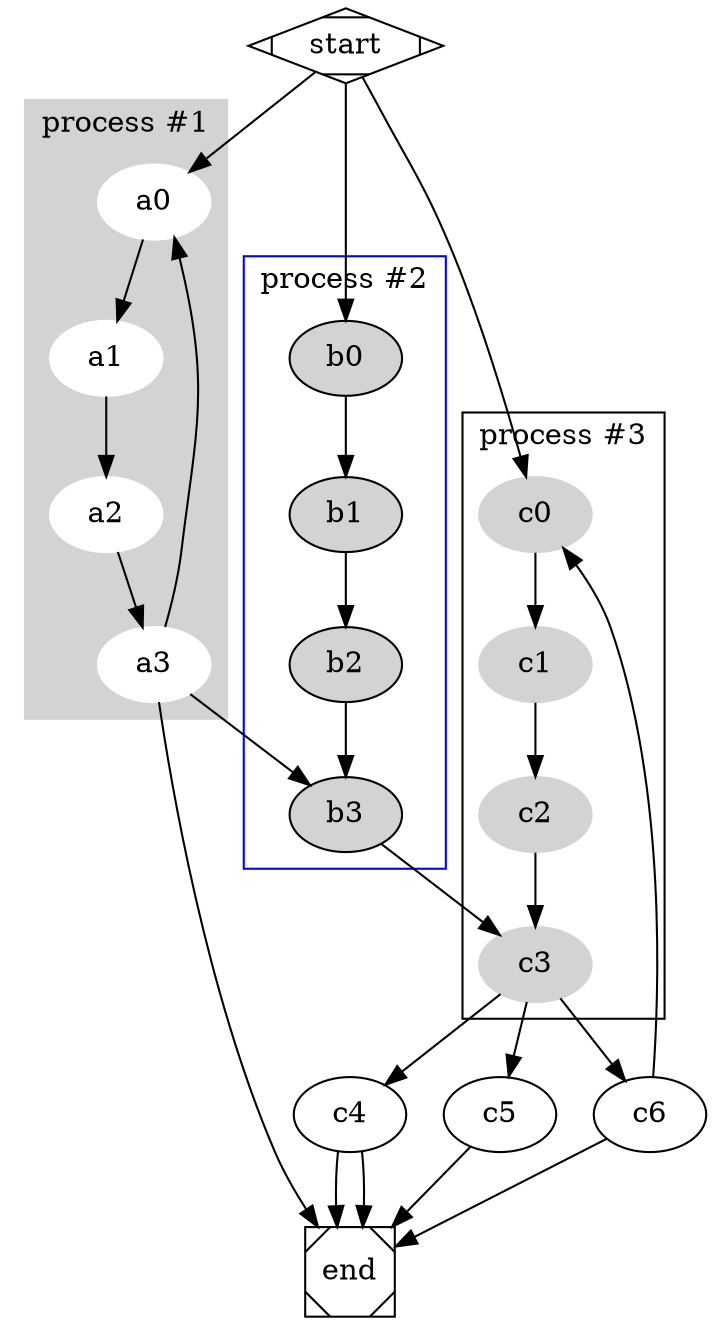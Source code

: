 digraph {

       // Display 1
    subgraph cluster_0  {
         style = filled;
         color = lightgrey;
         node [style = filled, color = white];
         a0 -> a1 -> a2 -> a3;
         label = "process #1";   
    }

    // Display 2
    subgraph cluster_1 {
        node [style  = filled];
        b0 -> b1 -> b2 -> b3;
        label = "process #2";
        color = blue;
    }

    subgraph cluster_2 {
        node [style = filled, color = lightgrey]
        c0 -> c1 -> c2 -> c3;
        label = "process #3";
        color = black;
    }
    start -> a0, b0, c0;
    a3 -> a0;
    a3 -> b3;
    b3 -> c3 -> c4 , c5, c6;
    c6 -> c0;
    a3 -> end;
    c4 -> end;
    c4, c5, c6 -> end;

    start[shape = Mdiamond];
    end [shape = Msquare];
}
